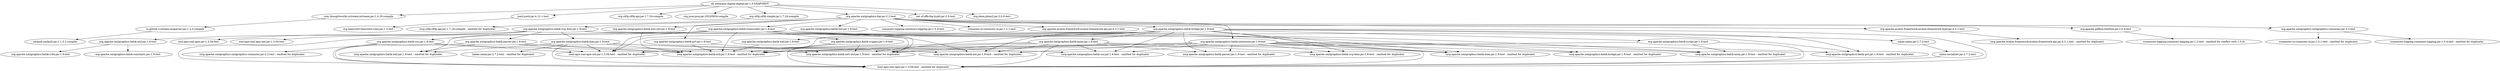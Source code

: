 digraph hneemann__Digital {
	"de.neemann.digital:digital:jar:1.0-SNAPSHOT" -> "com.thoughtworks.xstream:xstream:jar:1.4.20:compile" ; 
	"de.neemann.digital:digital:jar:1.0-SNAPSHOT" -> "junit:junit:jar:4.13.1:test" ; 
	"de.neemann.digital:digital:jar:1.0-SNAPSHOT" -> "org.slf4j:slf4j-api:jar:1.7.24:compile" ; 
	"de.neemann.digital:digital:jar:1.0-SNAPSHOT" -> "org.json:json:jar:20220924:compile" ; 
	"de.neemann.digital:digital:jar:1.0-SNAPSHOT" -> "org.slf4j:slf4j-simple:jar:1.7.24:compile" ; 
	"de.neemann.digital:digital:jar:1.0-SNAPSHOT" -> "org.apache.xmlgraphics:fop:jar:2.2:test" ; 
	"de.neemann.digital:digital:jar:1.0-SNAPSHOT" -> "net.sf.offo:fop-hyph:jar:2.0:test" ; 
	"de.neemann.digital:digital:jar:1.0-SNAPSHOT" -> "org.jdom:jdom2:jar:2.0.6:test" ; 
	"com.thoughtworks.xstream:xstream:jar:1.4.20:compile" -> "io.github.x-stream:mxparser:jar:1.2.2:compile" ; 
	"io.github.x-stream:mxparser:jar:1.2.2:compile" -> "xmlpull:xmlpull:jar:1.1.3.1:compile" ; 
	"junit:junit:jar:4.13.1:test" -> "org.hamcrest:hamcrest-core:jar:1.3:test" ; 
	"org.slf4j:slf4j-simple:jar:1.7.24:compile" -> "(org.slf4j:slf4j-api:jar:1.7.24:compile - omitted for duplicate)" ; 
	"org.apache.xmlgraphics:fop:jar:2.2:test" -> "org.apache.xmlgraphics:xmlgraphics-commons:jar:2.2:test" ; 
	"org.apache.xmlgraphics:fop:jar:2.2:test" -> "org.apache.xmlgraphics:batik-svg-dom:jar:1.9:test" ; 
	"org.apache.xmlgraphics:fop:jar:2.2:test" -> "org.apache.xmlgraphics:batik-bridge:jar:1.9:test" ; 
	"org.apache.xmlgraphics:fop:jar:2.2:test" -> "org.apache.xmlgraphics:batik-awt-util:jar:1.9:test" ; 
	"org.apache.xmlgraphics:fop:jar:2.2:test" -> "org.apache.xmlgraphics:batik-gvt:jar:1.9:test" ; 
	"org.apache.xmlgraphics:fop:jar:2.2:test" -> "org.apache.xmlgraphics:batik-transcoder:jar:1.9:test" ; 
	"org.apache.xmlgraphics:fop:jar:2.2:test" -> "org.apache.xmlgraphics:batik-extension:jar:1.9:test" ; 
	"org.apache.xmlgraphics:fop:jar:2.2:test" -> "org.apache.xmlgraphics:batik-ext:jar:1.9:test" ; 
	"org.apache.xmlgraphics:fop:jar:2.2:test" -> "commons-logging:commons-logging:jar:1.0.4:test" ; 
	"org.apache.xmlgraphics:fop:jar:2.2:test" -> "commons-io:commons-io:jar:1.3.1:test" ; 
	"org.apache.xmlgraphics:fop:jar:2.2:test" -> "org.apache.avalon.framework:avalon-framework-api:jar:4.3.1:test" ; 
	"org.apache.xmlgraphics:fop:jar:2.2:test" -> "org.apache.avalon.framework:avalon-framework-impl:jar:4.3.1:test" ; 
	"org.apache.xmlgraphics:fop:jar:2.2:test" -> "org.apache.pdfbox:fontbox:jar:2.0.4:test" ; 
	"org.apache.xmlgraphics:xmlgraphics-commons:jar:2.2:test" -> "(commons-io:commons-io:jar:1.3.1:test - omitted for duplicate)" ; 
	"org.apache.xmlgraphics:xmlgraphics-commons:jar:2.2:test" -> "(commons-logging:commons-logging:jar:1.0.4:test - omitted for duplicate)" ; 
	"org.apache.xmlgraphics:batik-svg-dom:jar:1.9:test" -> "(org.apache.xmlgraphics:batik-awt-util:jar:1.9:test - omitted for duplicate)" ; 
	"org.apache.xmlgraphics:batik-svg-dom:jar:1.9:test" -> "org.apache.xmlgraphics:batik-css:jar:1.9:test" ; 
	"org.apache.xmlgraphics:batik-svg-dom:jar:1.9:test" -> "org.apache.xmlgraphics:batik-dom:jar:1.9:test" ; 
	"org.apache.xmlgraphics:batik-svg-dom:jar:1.9:test" -> "(org.apache.xmlgraphics:batik-ext:jar:1.9:test - omitted for duplicate)" ; 
	"org.apache.xmlgraphics:batik-svg-dom:jar:1.9:test" -> "org.apache.xmlgraphics:batik-parser:jar:1.9:test" ; 
	"org.apache.xmlgraphics:batik-svg-dom:jar:1.9:test" -> "org.apache.xmlgraphics:batik-util:jar:1.9:test" ; 
	"org.apache.xmlgraphics:batik-svg-dom:jar:1.9:test" -> "xml-apis:xml-apis:jar:1.3.04:test" ; 
	"org.apache.xmlgraphics:batik-svg-dom:jar:1.9:test" -> "xml-apis:xml-apis-ext:jar:1.3.04:test" ; 
	"org.apache.xmlgraphics:batik-css:jar:1.9:test" -> "(org.apache.xmlgraphics:batik-util:jar:1.9:test - omitted for duplicate)" ; 
	"org.apache.xmlgraphics:batik-css:jar:1.9:test" -> "(org.apache.xmlgraphics:xmlgraphics-commons:jar:2.2:test - omitted for duplicate)" ; 
	"org.apache.xmlgraphics:batik-css:jar:1.9:test" -> "(xml-apis:xml-apis:jar:1.3.04:test - omitted for duplicate)" ; 
	"org.apache.xmlgraphics:batik-css:jar:1.9:test" -> "(xml-apis:xml-apis-ext:jar:1.3.04:test - omitted for duplicate)" ; 
	"org.apache.xmlgraphics:batik-dom:jar:1.9:test" -> "(org.apache.xmlgraphics:batik-css:jar:1.9:test - omitted for duplicate)" ; 
	"org.apache.xmlgraphics:batik-dom:jar:1.9:test" -> "(org.apache.xmlgraphics:batik-ext:jar:1.9:test - omitted for duplicate)" ; 
	"org.apache.xmlgraphics:batik-dom:jar:1.9:test" -> "(org.apache.xmlgraphics:batik-util:jar:1.9:test - omitted for duplicate)" ; 
	"org.apache.xmlgraphics:batik-dom:jar:1.9:test" -> "(org.apache.xmlgraphics:batik-xml:jar:1.9:test - omitted for duplicate)" ; 
	"org.apache.xmlgraphics:batik-dom:jar:1.9:test" -> "(xalan:xalan:jar:2.7.2:test - omitted for duplicate)" ; 
	"org.apache.xmlgraphics:batik-dom:jar:1.9:test" -> "(xml-apis:xml-apis:jar:1.3.04:test - omitted for duplicate)" ; 
	"org.apache.xmlgraphics:batik-dom:jar:1.9:test" -> "(xml-apis:xml-apis-ext:jar:1.3.04:test - omitted for duplicate)" ; 
	"org.apache.xmlgraphics:batik-parser:jar:1.9:test" -> "(org.apache.xmlgraphics:batik-awt-util:jar:1.9:test - omitted for duplicate)" ; 
	"org.apache.xmlgraphics:batik-parser:jar:1.9:test" -> "(org.apache.xmlgraphics:batik-util:jar:1.9:test - omitted for duplicate)" ; 
	"org.apache.xmlgraphics:batik-parser:jar:1.9:test" -> "(org.apache.xmlgraphics:batik-xml:jar:1.9:test - omitted for duplicate)" ; 
	"org.apache.xmlgraphics:batik-parser:jar:1.9:test" -> "(xml-apis:xml-apis:jar:1.3.04:test - omitted for duplicate)" ; 
	"org.apache.xmlgraphics:batik-parser:jar:1.9:test" -> "(xml-apis:xml-apis-ext:jar:1.3.04:test - omitted for duplicate)" ; 
	"org.apache.xmlgraphics:batik-util:jar:1.9:test" -> "org.apache.xmlgraphics:batik-constants:jar:1.9:test" ; 
	"org.apache.xmlgraphics:batik-util:jar:1.9:test" -> "org.apache.xmlgraphics:batik-i18n:jar:1.9:test" ; 
	"org.apache.xmlgraphics:batik-bridge:jar:1.9:test" -> "org.apache.xmlgraphics:batik-anim:jar:1.9:test" ; 
	"org.apache.xmlgraphics:batik-bridge:jar:1.9:test" -> "(org.apache.xmlgraphics:batik-awt-util:jar:1.9:test - omitted for duplicate)" ; 
	"org.apache.xmlgraphics:batik-bridge:jar:1.9:test" -> "(org.apache.xmlgraphics:batik-css:jar:1.9:test - omitted for duplicate)" ; 
	"org.apache.xmlgraphics:batik-bridge:jar:1.9:test" -> "(org.apache.xmlgraphics:batik-dom:jar:1.9:test - omitted for duplicate)" ; 
	"org.apache.xmlgraphics:batik-bridge:jar:1.9:test" -> "(org.apache.xmlgraphics:batik-ext:jar:1.9:test - omitted for duplicate)" ; 
	"org.apache.xmlgraphics:batik-bridge:jar:1.9:test" -> "(org.apache.xmlgraphics:batik-gvt:jar:1.9:test - omitted for duplicate)" ; 
	"org.apache.xmlgraphics:batik-bridge:jar:1.9:test" -> "(org.apache.xmlgraphics:batik-parser:jar:1.9:test - omitted for duplicate)" ; 
	"org.apache.xmlgraphics:batik-bridge:jar:1.9:test" -> "org.apache.xmlgraphics:batik-script:jar:1.9:test" ; 
	"org.apache.xmlgraphics:batik-bridge:jar:1.9:test" -> "(org.apache.xmlgraphics:batik-svg-dom:jar:1.9:test - omitted for duplicate)" ; 
	"org.apache.xmlgraphics:batik-bridge:jar:1.9:test" -> "(org.apache.xmlgraphics:batik-util:jar:1.9:test - omitted for duplicate)" ; 
	"org.apache.xmlgraphics:batik-bridge:jar:1.9:test" -> "org.apache.xmlgraphics:batik-xml:jar:1.9:test" ; 
	"org.apache.xmlgraphics:batik-bridge:jar:1.9:test" -> "xalan:xalan:jar:2.7.2:test" ; 
	"org.apache.xmlgraphics:batik-bridge:jar:1.9:test" -> "(xml-apis:xml-apis:jar:1.3.04:test - omitted for duplicate)" ; 
	"org.apache.xmlgraphics:batik-bridge:jar:1.9:test" -> "(xml-apis:xml-apis-ext:jar:1.3.04:test - omitted for duplicate)" ; 
	"org.apache.xmlgraphics:batik-anim:jar:1.9:test" -> "(org.apache.xmlgraphics:batik-awt-util:jar:1.9:test - omitted for duplicate)" ; 
	"org.apache.xmlgraphics:batik-anim:jar:1.9:test" -> "(org.apache.xmlgraphics:batik-css:jar:1.9:test - omitted for duplicate)" ; 
	"org.apache.xmlgraphics:batik-anim:jar:1.9:test" -> "(org.apache.xmlgraphics:batik-dom:jar:1.9:test - omitted for duplicate)" ; 
	"org.apache.xmlgraphics:batik-anim:jar:1.9:test" -> "(org.apache.xmlgraphics:batik-ext:jar:1.9:test - omitted for duplicate)" ; 
	"org.apache.xmlgraphics:batik-anim:jar:1.9:test" -> "(org.apache.xmlgraphics:batik-parser:jar:1.9:test - omitted for duplicate)" ; 
	"org.apache.xmlgraphics:batik-anim:jar:1.9:test" -> "(org.apache.xmlgraphics:batik-svg-dom:jar:1.9:test - omitted for duplicate)" ; 
	"org.apache.xmlgraphics:batik-anim:jar:1.9:test" -> "(org.apache.xmlgraphics:batik-util:jar:1.9:test - omitted for duplicate)" ; 
	"org.apache.xmlgraphics:batik-anim:jar:1.9:test" -> "(xml-apis:xml-apis:jar:1.3.04:test - omitted for duplicate)" ; 
	"org.apache.xmlgraphics:batik-anim:jar:1.9:test" -> "(xml-apis:xml-apis-ext:jar:1.3.04:test - omitted for duplicate)" ; 
	"org.apache.xmlgraphics:batik-script:jar:1.9:test" -> "(org.apache.xmlgraphics:batik-anim:jar:1.9:test - omitted for duplicate)" ; 
	"org.apache.xmlgraphics:batik-script:jar:1.9:test" -> "(org.apache.xmlgraphics:batik-util:jar:1.9:test - omitted for duplicate)" ; 
	"org.apache.xmlgraphics:batik-script:jar:1.9:test" -> "(xml-apis:xml-apis:jar:1.3.04:test - omitted for duplicate)" ; 
	"org.apache.xmlgraphics:batik-xml:jar:1.9:test" -> "(org.apache.xmlgraphics:batik-util:jar:1.9:test - omitted for duplicate)" ; 
	"xalan:xalan:jar:2.7.2:test" -> "xalan:serializer:jar:2.7.2:test" ; 
	"xalan:serializer:jar:2.7.2:test" -> "(xml-apis:xml-apis:jar:1.3.04:test - omitted for duplicate)" ; 
	"org.apache.xmlgraphics:batik-awt-util:jar:1.9:test" -> "(org.apache.xmlgraphics:batik-util:jar:1.9:test - omitted for duplicate)" ; 
	"org.apache.xmlgraphics:batik-gvt:jar:1.9:test" -> "(org.apache.xmlgraphics:batik-awt-util:jar:1.9:test - omitted for duplicate)" ; 
	"org.apache.xmlgraphics:batik-gvt:jar:1.9:test" -> "(org.apache.xmlgraphics:batik-util:jar:1.9:test - omitted for duplicate)" ; 
	"org.apache.xmlgraphics:batik-transcoder:jar:1.9:test" -> "(org.apache.xmlgraphics:batik-anim:jar:1.9:test - omitted for duplicate)" ; 
	"org.apache.xmlgraphics:batik-transcoder:jar:1.9:test" -> "(org.apache.xmlgraphics:batik-awt-util:jar:1.9:test - omitted for duplicate)" ; 
	"org.apache.xmlgraphics:batik-transcoder:jar:1.9:test" -> "(org.apache.xmlgraphics:batik-bridge:jar:1.9:test - omitted for duplicate)" ; 
	"org.apache.xmlgraphics:batik-transcoder:jar:1.9:test" -> "(org.apache.xmlgraphics:batik-dom:jar:1.9:test - omitted for duplicate)" ; 
	"org.apache.xmlgraphics:batik-transcoder:jar:1.9:test" -> "(org.apache.xmlgraphics:batik-gvt:jar:1.9:test - omitted for duplicate)" ; 
	"org.apache.xmlgraphics:batik-transcoder:jar:1.9:test" -> "org.apache.xmlgraphics:batik-svggen:jar:1.9:test" ; 
	"org.apache.xmlgraphics:batik-transcoder:jar:1.9:test" -> "(org.apache.xmlgraphics:batik-util:jar:1.9:test - omitted for duplicate)" ; 
	"org.apache.xmlgraphics:batik-transcoder:jar:1.9:test" -> "(org.apache.xmlgraphics:batik-xml:jar:1.9:test - omitted for duplicate)" ; 
	"org.apache.xmlgraphics:batik-transcoder:jar:1.9:test" -> "(xml-apis:xml-apis:jar:1.3.04:test - omitted for duplicate)" ; 
	"org.apache.xmlgraphics:batik-transcoder:jar:1.9:test" -> "(xml-apis:xml-apis-ext:jar:1.3.04:test - omitted for duplicate)" ; 
	"org.apache.xmlgraphics:batik-svggen:jar:1.9:test" -> "(org.apache.xmlgraphics:batik-awt-util:jar:1.9:test - omitted for duplicate)" ; 
	"org.apache.xmlgraphics:batik-svggen:jar:1.9:test" -> "(org.apache.xmlgraphics:batik-util:jar:1.9:test - omitted for duplicate)" ; 
	"org.apache.xmlgraphics:batik-svggen:jar:1.9:test" -> "(xml-apis:xml-apis:jar:1.3.04:test - omitted for duplicate)" ; 
	"org.apache.xmlgraphics:batik-extension:jar:1.9:test" -> "(org.apache.xmlgraphics:batik-anim:jar:1.9:test - omitted for duplicate)" ; 
	"org.apache.xmlgraphics:batik-extension:jar:1.9:test" -> "(org.apache.xmlgraphics:batik-awt-util:jar:1.9:test - omitted for duplicate)" ; 
	"org.apache.xmlgraphics:batik-extension:jar:1.9:test" -> "(org.apache.xmlgraphics:batik-bridge:jar:1.9:test - omitted for duplicate)" ; 
	"org.apache.xmlgraphics:batik-extension:jar:1.9:test" -> "(org.apache.xmlgraphics:batik-css:jar:1.9:test - omitted for duplicate)" ; 
	"org.apache.xmlgraphics:batik-extension:jar:1.9:test" -> "(org.apache.xmlgraphics:batik-dom:jar:1.9:test - omitted for duplicate)" ; 
	"org.apache.xmlgraphics:batik-extension:jar:1.9:test" -> "(org.apache.xmlgraphics:batik-ext:jar:1.9:test - omitted for duplicate)" ; 
	"org.apache.xmlgraphics:batik-extension:jar:1.9:test" -> "(org.apache.xmlgraphics:batik-gvt:jar:1.9:test - omitted for duplicate)" ; 
	"org.apache.xmlgraphics:batik-extension:jar:1.9:test" -> "(org.apache.xmlgraphics:batik-parser:jar:1.9:test - omitted for duplicate)" ; 
	"org.apache.xmlgraphics:batik-extension:jar:1.9:test" -> "(org.apache.xmlgraphics:batik-svg-dom:jar:1.9:test - omitted for duplicate)" ; 
	"org.apache.xmlgraphics:batik-extension:jar:1.9:test" -> "(org.apache.xmlgraphics:batik-util:jar:1.9:test - omitted for duplicate)" ; 
	"org.apache.xmlgraphics:batik-extension:jar:1.9:test" -> "(xml-apis:xml-apis:jar:1.3.04:test - omitted for duplicate)" ; 
	"org.apache.xmlgraphics:batik-extension:jar:1.9:test" -> "(xml-apis:xml-apis-ext:jar:1.3.04:test - omitted for duplicate)" ; 
	"org.apache.avalon.framework:avalon-framework-impl:jar:4.3.1:test" -> "(org.apache.avalon.framework:avalon-framework-api:jar:4.3.1:test - omitted for duplicate)" ; 
	"org.apache.pdfbox:fontbox:jar:2.0.4:test" -> "(commons-logging:commons-logging:jar:1.2:test - omitted for conflict with 1.0.4)" ; 
}

